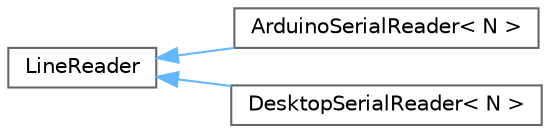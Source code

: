 digraph "Graphical Class Hierarchy"
{
 // LATEX_PDF_SIZE
  bgcolor="transparent";
  edge [fontname=Helvetica,fontsize=10,labelfontname=Helvetica,labelfontsize=10];
  node [fontname=Helvetica,fontsize=10,shape=box,height=0.2,width=0.4];
  rankdir="LR";
  Node0 [id="Node000000",label="LineReader",height=0.2,width=0.4,color="grey40", fillcolor="white", style="filled",URL="$classLineReader.html",tooltip=" "];
  Node0 -> Node1 [id="edge1356_Node000000_Node000001",dir="back",color="steelblue1",style="solid",tooltip=" "];
  Node1 [id="Node000001",label="ArduinoSerialReader\< N \>",height=0.2,width=0.4,color="grey40", fillcolor="white", style="filled",URL="$classArduinoSerialReader.html",tooltip="Reads newline-terminated text lines from the Arduino serial interface into a fixed-size buffer."];
  Node0 -> Node2 [id="edge1357_Node000000_Node000002",dir="back",color="steelblue1",style="solid",tooltip=" "];
  Node2 [id="Node000002",label="DesktopSerialReader\< N \>",height=0.2,width=0.4,color="grey40", fillcolor="white", style="filled",URL="$classDesktopSerialReader.html",tooltip="Reads newline-terminated text lines from stdin (non-blocking)."];
}
